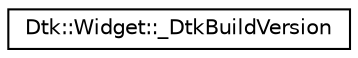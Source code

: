 digraph "类继承关系图"
{
  edge [fontname="Helvetica",fontsize="10",labelfontname="Helvetica",labelfontsize="10"];
  node [fontname="Helvetica",fontsize="10",shape=record];
  rankdir="LR";
  Node0 [label="Dtk::Widget::_DtkBuildVersion",height=0.2,width=0.4,color="black", fillcolor="white", style="filled",URL="$class_dtk_1_1_widget_1_1___dtk_build_version.html"];
}
